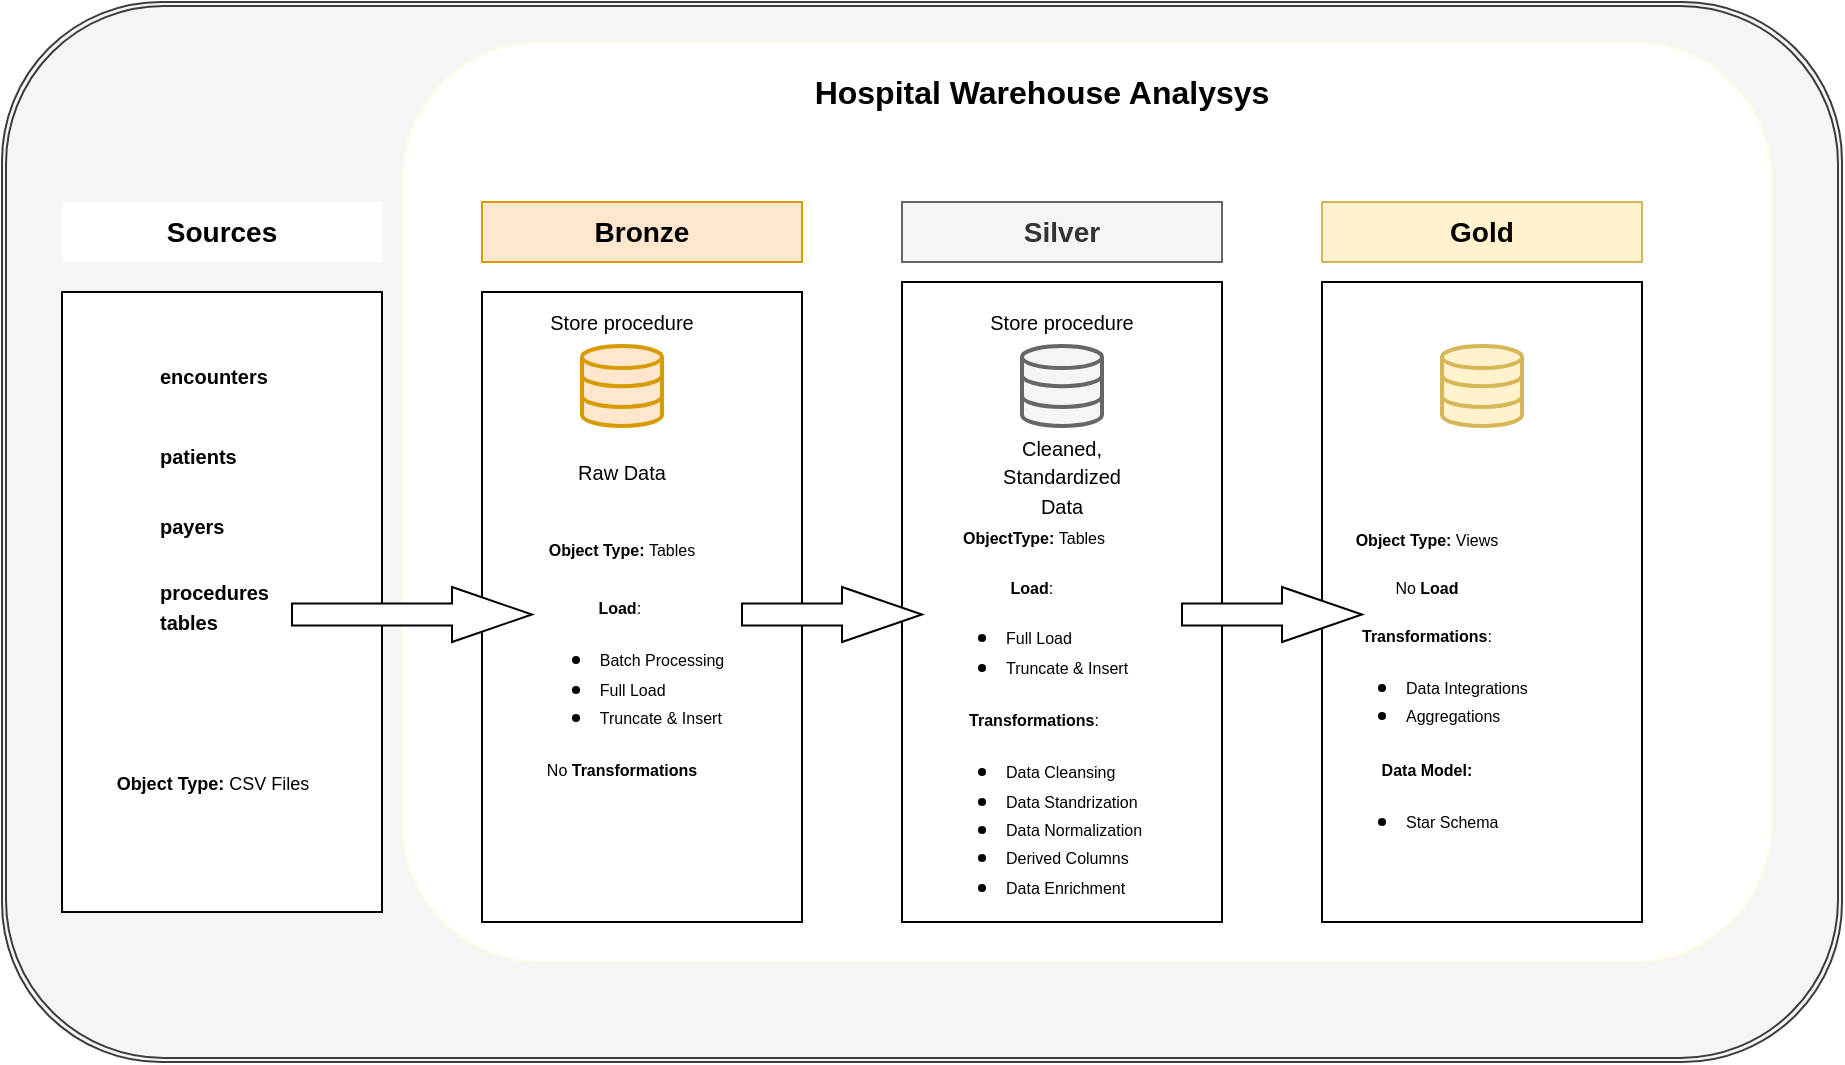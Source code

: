 <mxfile version="27.0.9">
  <diagram name="Сторінка-1" id="wp6F2w-rDBs565jpD0-R">
    <mxGraphModel dx="1828" dy="995" grid="1" gridSize="10" guides="1" tooltips="1" connect="1" arrows="1" fold="1" page="0" pageScale="1" pageWidth="827" pageHeight="1169" math="0" shadow="0">
      <root>
        <mxCell id="0" />
        <mxCell id="1" parent="0" />
        <mxCell id="9Kl_Pf7hAqppmfp9x2_W-120" value="" style="shape=ext;double=1;rounded=1;whiteSpace=wrap;html=1;fillColor=#f5f5f5;strokeColor=#3C3C3C;gradientColor=#F5F5F5;" parent="1" vertex="1">
          <mxGeometry x="-470" y="-120" width="920" height="530" as="geometry" />
        </mxCell>
        <mxCell id="yKeepJAEzD9BQughmzWE-1" value="" style="rounded=1;whiteSpace=wrap;html=1;strokeColor=light-dark(#fff9e1, #996500);" parent="1" vertex="1">
          <mxGeometry x="-270" y="-100" width="685" height="460" as="geometry" />
        </mxCell>
        <mxCell id="yKeepJAEzD9BQughmzWE-4" value="&lt;font style=&quot;font-size: 14px;&quot;&gt;&lt;b&gt;Bronze&lt;/b&gt;&lt;/font&gt;" style="text;html=1;align=center;verticalAlign=middle;whiteSpace=wrap;rounded=0;fillColor=#ffe6cc;strokeColor=#d79b00;" parent="1" vertex="1">
          <mxGeometry x="-230" y="-20" width="160" height="30" as="geometry" />
        </mxCell>
        <mxCell id="yKeepJAEzD9BQughmzWE-6" value="&lt;div&gt;&lt;font style=&quot;&quot;&gt;&lt;br&gt;&lt;/font&gt;&lt;/div&gt;" style="rounded=0;whiteSpace=wrap;html=1;" parent="1" vertex="1">
          <mxGeometry x="-230" y="25" width="160" height="315" as="geometry" />
        </mxCell>
        <mxCell id="yKeepJAEzD9BQughmzWE-24" value="&lt;font style=&quot;font-size: 14px;&quot;&gt;&lt;b&gt;Silver&lt;/b&gt;&lt;/font&gt;" style="text;html=1;align=center;verticalAlign=middle;whiteSpace=wrap;rounded=0;fillColor=#f5f5f5;strokeColor=#666666;fontColor=#333333;" parent="1" vertex="1">
          <mxGeometry x="-20" y="-20" width="160" height="30" as="geometry" />
        </mxCell>
        <mxCell id="yKeepJAEzD9BQughmzWE-25" value="" style="rounded=0;whiteSpace=wrap;html=1;" parent="1" vertex="1">
          <mxGeometry x="-20" y="20" width="160" height="320" as="geometry" />
        </mxCell>
        <mxCell id="yKeepJAEzD9BQughmzWE-34" value="&lt;font style=&quot;font-size: 14px;&quot;&gt;&lt;b&gt;Gold&lt;/b&gt;&lt;/font&gt;" style="text;html=1;align=center;verticalAlign=middle;whiteSpace=wrap;rounded=0;fillColor=#fff2cc;strokeColor=#d6b656;" parent="1" vertex="1">
          <mxGeometry x="190" y="-20" width="160" height="30" as="geometry" />
        </mxCell>
        <mxCell id="yKeepJAEzD9BQughmzWE-35" value="" style="rounded=0;whiteSpace=wrap;html=1;" parent="1" vertex="1">
          <mxGeometry x="190" y="20" width="160" height="320" as="geometry" />
        </mxCell>
        <mxCell id="yKeepJAEzD9BQughmzWE-51" value="&lt;b&gt;&lt;font face=&quot;Helvetica&quot; style=&quot;font-size: 16px;&quot;&gt;Hospital Warehouse Analysys&lt;/font&gt;&lt;/b&gt;" style="text;html=1;align=center;verticalAlign=middle;whiteSpace=wrap;rounded=0;" parent="1" vertex="1">
          <mxGeometry x="-80" y="-90" width="260" height="30" as="geometry" />
        </mxCell>
        <mxCell id="9Kl_Pf7hAqppmfp9x2_W-1" value="&lt;span style=&quot;font-size: 14px;&quot;&gt;&lt;b&gt;Sources&lt;/b&gt;&lt;/span&gt;" style="text;html=1;align=center;verticalAlign=middle;whiteSpace=wrap;rounded=0;fillColor=default;" parent="1" vertex="1">
          <mxGeometry x="-440" y="-20" width="160" height="30" as="geometry" />
        </mxCell>
        <mxCell id="9Kl_Pf7hAqppmfp9x2_W-2" value="" style="rounded=0;whiteSpace=wrap;html=1;" parent="1" vertex="1">
          <mxGeometry x="-440" y="25" width="160" height="310" as="geometry" />
        </mxCell>
        <mxCell id="9Kl_Pf7hAqppmfp9x2_W-4" value="&lt;b&gt;&lt;font style=&quot;font-size: 10px;&quot;&gt;encounters&lt;/font&gt;&lt;/b&gt;" style="text;html=1;align=left;verticalAlign=middle;whiteSpace=wrap;rounded=0;" parent="1" vertex="1">
          <mxGeometry x="-393" y="52" width="80" height="30" as="geometry" />
        </mxCell>
        <mxCell id="9Kl_Pf7hAqppmfp9x2_W-6" value="&lt;b&gt;&lt;font style=&quot;font-size: 10px;&quot;&gt;patients&lt;/font&gt;&lt;/b&gt;" style="text;html=1;align=left;verticalAlign=middle;whiteSpace=wrap;rounded=0;" parent="1" vertex="1">
          <mxGeometry x="-393" y="92" width="80" height="30" as="geometry" />
        </mxCell>
        <mxCell id="9Kl_Pf7hAqppmfp9x2_W-8" value="&lt;b&gt;&lt;font style=&quot;font-size: 10px;&quot;&gt;payers&lt;/font&gt;&lt;/b&gt;" style="text;html=1;align=left;verticalAlign=middle;whiteSpace=wrap;rounded=0;" parent="1" vertex="1">
          <mxGeometry x="-393" y="127" width="80" height="30" as="geometry" />
        </mxCell>
        <mxCell id="9Kl_Pf7hAqppmfp9x2_W-9" value="" style="shape=image;html=1;verticalAlign=top;verticalLabelPosition=bottom;labelBackgroundColor=#ffffff;imageAspect=0;aspect=fixed;image=https://cdn2.iconfinder.com/data/icons/simple-files/128/csv1.png" parent="1" vertex="1">
          <mxGeometry x="-418" y="172" width="20" height="20" as="geometry" />
        </mxCell>
        <mxCell id="9Kl_Pf7hAqppmfp9x2_W-10" value="&lt;b&gt;&lt;font style=&quot;font-size: 10px;&quot;&gt;procedures&lt;br&gt;tables&lt;/font&gt;&lt;/b&gt;" style="text;html=1;align=left;verticalAlign=middle;whiteSpace=wrap;rounded=0;" parent="1" vertex="1">
          <mxGeometry x="-393" y="164.5" width="90" height="35" as="geometry" />
        </mxCell>
        <mxCell id="9Kl_Pf7hAqppmfp9x2_W-83" value="" style="shape=image;html=1;verticalAlign=top;verticalLabelPosition=bottom;labelBackgroundColor=#ffffff;imageAspect=0;aspect=fixed;image=https://cdn2.iconfinder.com/data/icons/simple-files/128/csv1.png" parent="1" vertex="1">
          <mxGeometry x="-418" y="137" width="20" height="20" as="geometry" />
        </mxCell>
        <mxCell id="9Kl_Pf7hAqppmfp9x2_W-84" value="" style="shape=image;html=1;verticalAlign=top;verticalLabelPosition=bottom;labelBackgroundColor=#ffffff;imageAspect=0;aspect=fixed;image=https://cdn2.iconfinder.com/data/icons/simple-files/128/csv1.png" parent="1" vertex="1">
          <mxGeometry x="-418" y="97" width="20" height="20" as="geometry" />
        </mxCell>
        <mxCell id="9Kl_Pf7hAqppmfp9x2_W-85" value="" style="shape=image;html=1;verticalAlign=top;verticalLabelPosition=bottom;labelBackgroundColor=#ffffff;imageAspect=0;aspect=fixed;image=https://cdn2.iconfinder.com/data/icons/simple-files/128/csv1.png" parent="1" vertex="1">
          <mxGeometry x="-418" y="57" width="20" height="20" as="geometry" />
        </mxCell>
        <mxCell id="9Kl_Pf7hAqppmfp9x2_W-99" value="&lt;font style=&quot;font-size: 9px;&quot;&gt;&lt;br&gt;&lt;b style=&quot;forced-color-adjust: none; color: rgb(0, 0, 0); font-style: normal; font-variant-ligatures: normal; font-variant-caps: normal; letter-spacing: normal; orphans: 2; text-align: left; text-indent: 0px; text-transform: none; widows: 2; word-spacing: 0px; -webkit-text-stroke-width: 0px; white-space: normal; background-color: initial; text-decoration-thickness: initial; text-decoration-style: initial; text-decoration-color: initial;&quot;&gt;&lt;font face=&quot;Helvetica&quot; style=&quot;&quot;&gt;Object Type:&lt;/font&gt;&lt;/b&gt;&lt;span style=&quot;forced-color-adjust: none; color: rgb(0, 0, 0); font-style: normal; font-variant-ligatures: normal; font-variant-caps: normal; font-weight: 400; letter-spacing: normal; orphans: 2; text-align: left; text-indent: 0px; text-transform: none; widows: 2; word-spacing: 0px; -webkit-text-stroke-width: 0px; white-space: normal; background-color: initial; text-decoration-thickness: initial; text-decoration-style: initial; text-decoration-color: initial;&quot;&gt;&lt;font face=&quot;Helvetica&quot; style=&quot;&quot;&gt;&amp;nbsp;CSV Files&lt;/font&gt;&lt;br style=&quot;forced-color-adjust: none;&quot;&gt;&lt;/span&gt;&lt;/font&gt;&lt;div&gt;&lt;br&gt;&lt;/div&gt;" style="text;html=1;align=center;verticalAlign=middle;whiteSpace=wrap;rounded=0;" parent="1" vertex="1">
          <mxGeometry x="-432.5" y="260" width="135" height="20" as="geometry" />
        </mxCell>
        <mxCell id="9Kl_Pf7hAqppmfp9x2_W-100" value="" style="html=1;verticalLabelPosition=bottom;align=center;labelBackgroundColor=#ffffff;verticalAlign=top;strokeWidth=2;strokeColor=#d79b00;shadow=0;dashed=0;shape=mxgraph.ios7.icons.data;fillColor=#ffe6cc;" parent="1" vertex="1">
          <mxGeometry x="-180" y="52" width="40" height="40" as="geometry" />
        </mxCell>
        <mxCell id="9Kl_Pf7hAqppmfp9x2_W-101" value="&lt;font style=&quot;font-size: 10px;&quot;&gt;Store procedure&lt;/font&gt;" style="text;html=1;align=center;verticalAlign=middle;whiteSpace=wrap;rounded=0;" parent="1" vertex="1">
          <mxGeometry x="-205" y="25" width="90" height="30" as="geometry" />
        </mxCell>
        <mxCell id="9Kl_Pf7hAqppmfp9x2_W-104" value="&lt;font style=&quot;font-size: 10px;&quot;&gt;Raw Data&lt;/font&gt;" style="text;html=1;align=center;verticalAlign=middle;whiteSpace=wrap;rounded=0;" parent="1" vertex="1">
          <mxGeometry x="-195" y="100" width="70" height="30" as="geometry" />
        </mxCell>
        <mxCell id="9Kl_Pf7hAqppmfp9x2_W-105" value="&lt;font style=&quot;font-size: 10px;&quot;&gt;Cleaned, Standardized Data&lt;/font&gt;" style="text;html=1;align=center;verticalAlign=middle;whiteSpace=wrap;rounded=0;" parent="1" vertex="1">
          <mxGeometry x="30" y="102" width="60" height="30" as="geometry" />
        </mxCell>
        <mxCell id="9Kl_Pf7hAqppmfp9x2_W-106" value="" style="html=1;verticalLabelPosition=bottom;align=center;labelBackgroundColor=#ffffff;verticalAlign=top;strokeWidth=2;strokeColor=#666666;shadow=0;dashed=0;shape=mxgraph.ios7.icons.data;fillColor=#f5f5f5;fontColor=#333333;" parent="1" vertex="1">
          <mxGeometry x="40" y="52" width="40" height="40" as="geometry" />
        </mxCell>
        <mxCell id="9Kl_Pf7hAqppmfp9x2_W-107" value="&lt;font style=&quot;font-size: 10px;&quot;&gt;Store procedure&lt;/font&gt;" style="text;html=1;align=center;verticalAlign=middle;whiteSpace=wrap;rounded=0;" parent="1" vertex="1">
          <mxGeometry x="15" y="25" width="90" height="30" as="geometry" />
        </mxCell>
        <mxCell id="9Kl_Pf7hAqppmfp9x2_W-108" value="&lt;div style=&quot;text-align: center;&quot;&gt;&lt;b style=&quot;font-size: 8px; background-color: initial; color: light-dark(rgb(0, 0, 0), rgb(255, 255, 255));&quot;&gt;ObjectType:&lt;/b&gt;&lt;span style=&quot;font-size: 8px; background-color: initial; color: light-dark(rgb(0, 0, 0), rgb(255, 255, 255));&quot;&gt;&amp;nbsp;Tables&lt;/span&gt;&lt;/div&gt;&lt;div style=&quot;text-align: center;&quot;&gt;&lt;span style=&quot;font-size: 8px; background-color: initial; color: light-dark(rgb(0, 0, 0), rgb(255, 255, 255));&quot;&gt;&lt;br&gt;&lt;/span&gt;&lt;/div&gt;&lt;font style=&quot;&quot;&gt;&lt;span style=&quot;font-size: 8px; background-color: initial;&quot;&gt;&lt;div style=&quot;text-align: center;&quot;&gt;&lt;b style=&quot;background-color: initial; color: light-dark(rgb(0, 0, 0), rgb(255, 255, 255));&quot;&gt;Load&lt;/b&gt;&lt;span style=&quot;background-color: initial; color: light-dark(rgb(0, 0, 0), rgb(255, 255, 255));&quot;&gt;:&amp;nbsp;&lt;/span&gt;&lt;/div&gt;&lt;/span&gt;&lt;/font&gt;&lt;div&gt;&lt;ul&gt;&lt;li&gt;&lt;span style=&quot;font-size: 8px; background-color: transparent; color: light-dark(rgb(0, 0, 0), rgb(255, 255, 255));&quot;&gt;Full Load&lt;/span&gt;&lt;/li&gt;&lt;li&gt;&lt;span style=&quot;font-size: 8px; background-color: transparent; color: light-dark(rgb(0, 0, 0), rgb(255, 255, 255));&quot;&gt;Truncate &amp;amp; Insert&lt;/span&gt;&lt;/li&gt;&lt;/ul&gt;&lt;/div&gt;&lt;div style=&quot;text-align: center;&quot;&gt;&lt;font style=&quot;font-size: 8px;&quot;&gt;&lt;b style=&quot;background-color: initial;&quot;&gt;Transformations&lt;/b&gt;&lt;span style=&quot;&quot;&gt;:&lt;/span&gt;&lt;/font&gt;&lt;/div&gt;&lt;div&gt;&lt;ul&gt;&lt;li&gt;&lt;span style=&quot;background-color: initial; font-size: 8px; color: light-dark(rgb(0, 0, 0), rgb(255, 255, 255));&quot;&gt;Data Cleansing&lt;/span&gt;&lt;/li&gt;&lt;li&gt;&lt;span style=&quot;background-color: initial; font-size: 8px; color: light-dark(rgb(0, 0, 0), rgb(255, 255, 255));&quot;&gt;Data Standrization&lt;/span&gt;&lt;/li&gt;&lt;li&gt;&lt;span style=&quot;background-color: initial; font-size: 8px; color: light-dark(rgb(0, 0, 0), rgb(255, 255, 255));&quot;&gt;Data Normalization&lt;/span&gt;&lt;/li&gt;&lt;li&gt;&lt;span style=&quot;background-color: initial; font-size: 8px; color: light-dark(rgb(0, 0, 0), rgb(255, 255, 255));&quot;&gt;Derived Columns&amp;nbsp;&lt;/span&gt;&lt;/li&gt;&lt;li&gt;&lt;span style=&quot;font-size: 8px; background-color: initial; color: light-dark(rgb(0, 0, 0), rgb(255, 255, 255));&quot;&gt;Data Enrichment&amp;nbsp;&lt;/span&gt;&lt;/li&gt;&lt;/ul&gt;&lt;/div&gt;" style="text;html=1;align=left;verticalAlign=middle;whiteSpace=wrap;rounded=0;" parent="1" vertex="1">
          <mxGeometry x="-10" y="127.5" width="150" height="225" as="geometry" />
        </mxCell>
        <mxCell id="9Kl_Pf7hAqppmfp9x2_W-109" value="&lt;font style=&quot;font-size: 8px;&quot;&gt;&lt;b style=&quot;text-align: left; background-color: initial;&quot;&gt;Object Type:&lt;/b&gt;&lt;span style=&quot;text-align: left; background-color: initial;&quot;&gt;&amp;nbsp;Tables&lt;br&gt;&lt;br&gt;&lt;/span&gt;&lt;b style=&quot;text-align: left; background-color: initial;&quot;&gt;Load&lt;/b&gt;&lt;span style=&quot;text-align: left; background-color: initial;&quot;&gt;:&amp;nbsp;&lt;br&gt;&lt;/span&gt;&lt;/font&gt;&lt;ul style=&quot;text-align: left; border-color: var(--border-color);&quot;&gt;&lt;li style=&quot;border-color: var(--border-color);&quot;&gt;&lt;font style=&quot;font-size: 8px;&quot;&gt;Batch Processing&lt;/font&gt;&lt;/li&gt;&lt;li style=&quot;border-color: var(--border-color);&quot;&gt;&lt;font style=&quot;font-size: 8px;&quot;&gt;Full Load&lt;/font&gt;&lt;/li&gt;&lt;li style=&quot;border-color: var(--border-color);&quot;&gt;&lt;font style=&quot;font-size: 8px;&quot;&gt;Truncate &amp;amp; Insert&lt;/font&gt;&lt;/li&gt;&lt;/ul&gt;&lt;span style=&quot;text-align: left; background-color: initial;&quot;&gt;&lt;font style=&quot;&quot;&gt;&lt;font style=&quot;font-size: 8px;&quot;&gt;No&amp;nbsp;&lt;b style=&quot;&quot;&gt;Transformations&lt;/b&gt;&lt;/font&gt;&lt;br&gt;&lt;/font&gt;&lt;/span&gt;" style="text;html=1;align=center;verticalAlign=middle;whiteSpace=wrap;rounded=0;" parent="1" vertex="1">
          <mxGeometry x="-220" y="130" width="120" height="155" as="geometry" />
        </mxCell>
        <mxCell id="9Kl_Pf7hAqppmfp9x2_W-110" value="" style="html=1;verticalLabelPosition=bottom;align=center;labelBackgroundColor=#ffffff;verticalAlign=top;strokeWidth=2;strokeColor=#d6b656;shadow=0;dashed=0;shape=mxgraph.ios7.icons.data;fillColor=#fff2cc;" parent="1" vertex="1">
          <mxGeometry x="250" y="52" width="40" height="40" as="geometry" />
        </mxCell>
        <mxCell id="9Kl_Pf7hAqppmfp9x2_W-111" value="&lt;div style=&quot;text-align: center;&quot;&gt;&lt;b style=&quot;font-size: 8px; background-color: initial; color: light-dark(rgb(0, 0, 0), rgb(255, 255, 255));&quot;&gt;Object Type:&lt;/b&gt;&lt;span style=&quot;font-size: 8px; background-color: initial; color: light-dark(rgb(0, 0, 0), rgb(255, 255, 255));&quot;&gt;&amp;nbsp;Views&lt;/span&gt;&lt;/div&gt;&lt;font face=&quot;Helvetica&quot; style=&quot;&quot;&gt;&lt;div style=&quot;text-align: center;&quot;&gt;&lt;span style=&quot;font-size: 8px;&quot;&gt;&lt;br&gt;&lt;/span&gt;&lt;/div&gt;&lt;span style=&quot;font-size: 8px; background-color: initial;&quot;&gt;&lt;div style=&quot;text-align: center;&quot;&gt;&lt;span style=&quot;background-color: initial; color: light-dark(rgb(0, 0, 0), rgb(255, 255, 255));&quot;&gt;No&amp;nbsp;&lt;/span&gt;&lt;b style=&quot;background-color: initial; color: light-dark(rgb(0, 0, 0), rgb(255, 255, 255));&quot;&gt;Load&lt;/b&gt;&lt;/div&gt;&lt;br&gt;&lt;div style=&quot;text-align: center;&quot;&gt;&lt;b style=&quot;background-color: initial; color: light-dark(rgb(0, 0, 0), rgb(255, 255, 255));&quot;&gt;Transformations&lt;/b&gt;&lt;span style=&quot;background-color: transparent; color: light-dark(rgb(0, 0, 0), rgb(255, 255, 255));&quot;&gt;:&lt;/span&gt;&lt;/div&gt;&lt;/span&gt;&lt;/font&gt;&lt;ul style=&quot;&quot;&gt;&lt;li&gt;&lt;font face=&quot;Helvetica&quot; style=&quot;font-size: 8px;&quot;&gt;Data Integrations&lt;/font&gt;&lt;/li&gt;&lt;li&gt;&lt;font face=&quot;Helvetica&quot; style=&quot;font-size: 8px;&quot;&gt;Aggregations&lt;/font&gt;&lt;/li&gt;&lt;/ul&gt;&lt;b style=&quot;background-color: initial;&quot;&gt;&lt;div style=&quot;text-align: center;&quot;&gt;&lt;b style=&quot;background-color: initial; color: light-dark(rgb(0, 0, 0), rgb(255, 255, 255));&quot;&gt;&lt;font face=&quot;Helvetica&quot; style=&quot;font-size: 8px;&quot;&gt;Data Model:&lt;/font&gt;&lt;/b&gt;&lt;/div&gt;&lt;/b&gt;&lt;div&gt;&lt;ul&gt;&lt;li&gt;&lt;span style=&quot;background-color: transparent; color: light-dark(rgb(0, 0, 0), rgb(255, 255, 255));&quot;&gt;&lt;font style=&quot;font-size: 8px;&quot; face=&quot;Helvetica&quot;&gt;Star Schema&lt;/font&gt;&lt;/span&gt;&lt;/li&gt;&lt;/ul&gt;&lt;/div&gt;" style="text;html=1;align=left;verticalAlign=middle;whiteSpace=wrap;rounded=0;" parent="1" vertex="1">
          <mxGeometry x="190" y="80" width="160" height="287.5" as="geometry" />
        </mxCell>
        <mxCell id="9Kl_Pf7hAqppmfp9x2_W-112" style="edgeStyle=orthogonalEdgeStyle;rounded=0;orthogonalLoop=1;jettySize=auto;html=1;exitX=1;exitY=0.5;exitDx=0;exitDy=0;entryX=1;entryY=0.75;entryDx=0;entryDy=0;" parent="1" source="9Kl_Pf7hAqppmfp9x2_W-10" target="9Kl_Pf7hAqppmfp9x2_W-10" edge="1">
          <mxGeometry relative="1" as="geometry" />
        </mxCell>
        <mxCell id="9Kl_Pf7hAqppmfp9x2_W-114" value="" style="html=1;shadow=0;dashed=0;align=center;verticalAlign=middle;shape=mxgraph.arrows2.arrow;dy=0.6;dx=40;notch=0;" parent="1" vertex="1">
          <mxGeometry x="-325" y="172.5" width="120" height="27.5" as="geometry" />
        </mxCell>
        <mxCell id="9Kl_Pf7hAqppmfp9x2_W-117" value="" style="html=1;shadow=0;dashed=0;align=center;verticalAlign=middle;shape=mxgraph.arrows2.arrow;dy=0.6;dx=40;notch=0;" parent="1" vertex="1">
          <mxGeometry x="-100" y="172.5" width="90" height="27.5" as="geometry" />
        </mxCell>
        <mxCell id="9Kl_Pf7hAqppmfp9x2_W-119" value="" style="html=1;shadow=0;dashed=0;align=center;verticalAlign=middle;shape=mxgraph.arrows2.arrow;dy=0.6;dx=40;notch=0;" parent="1" vertex="1">
          <mxGeometry x="120" y="172.5" width="90" height="27.5" as="geometry" />
        </mxCell>
      </root>
    </mxGraphModel>
  </diagram>
</mxfile>
